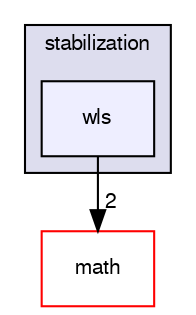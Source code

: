 digraph "sw/airborne/firmwares/rotorcraft/stabilization/wls" {
  compound=true
  node [ fontsize="10", fontname="FreeSans"];
  edge [ labelfontsize="10", labelfontname="FreeSans"];
  subgraph clusterdir_d1b81cc433edb6118e3c3e3bc7700be0 {
    graph [ bgcolor="#ddddee", pencolor="black", label="stabilization" fontname="FreeSans", fontsize="10", URL="dir_d1b81cc433edb6118e3c3e3bc7700be0.html"]
  dir_a7f27d6d8047fe7c2fb437aa87b5222b [shape=box, label="wls", style="filled", fillcolor="#eeeeff", pencolor="black", URL="dir_a7f27d6d8047fe7c2fb437aa87b5222b.html"];
  }
  dir_29343b6f5fcd4b75a5dfbb985ff56864 [shape=box label="math" fillcolor="white" style="filled" color="red" URL="dir_29343b6f5fcd4b75a5dfbb985ff56864.html"];
  dir_a7f27d6d8047fe7c2fb437aa87b5222b->dir_29343b6f5fcd4b75a5dfbb985ff56864 [headlabel="2", labeldistance=1.5 headhref="dir_000101_000105.html"];
}

